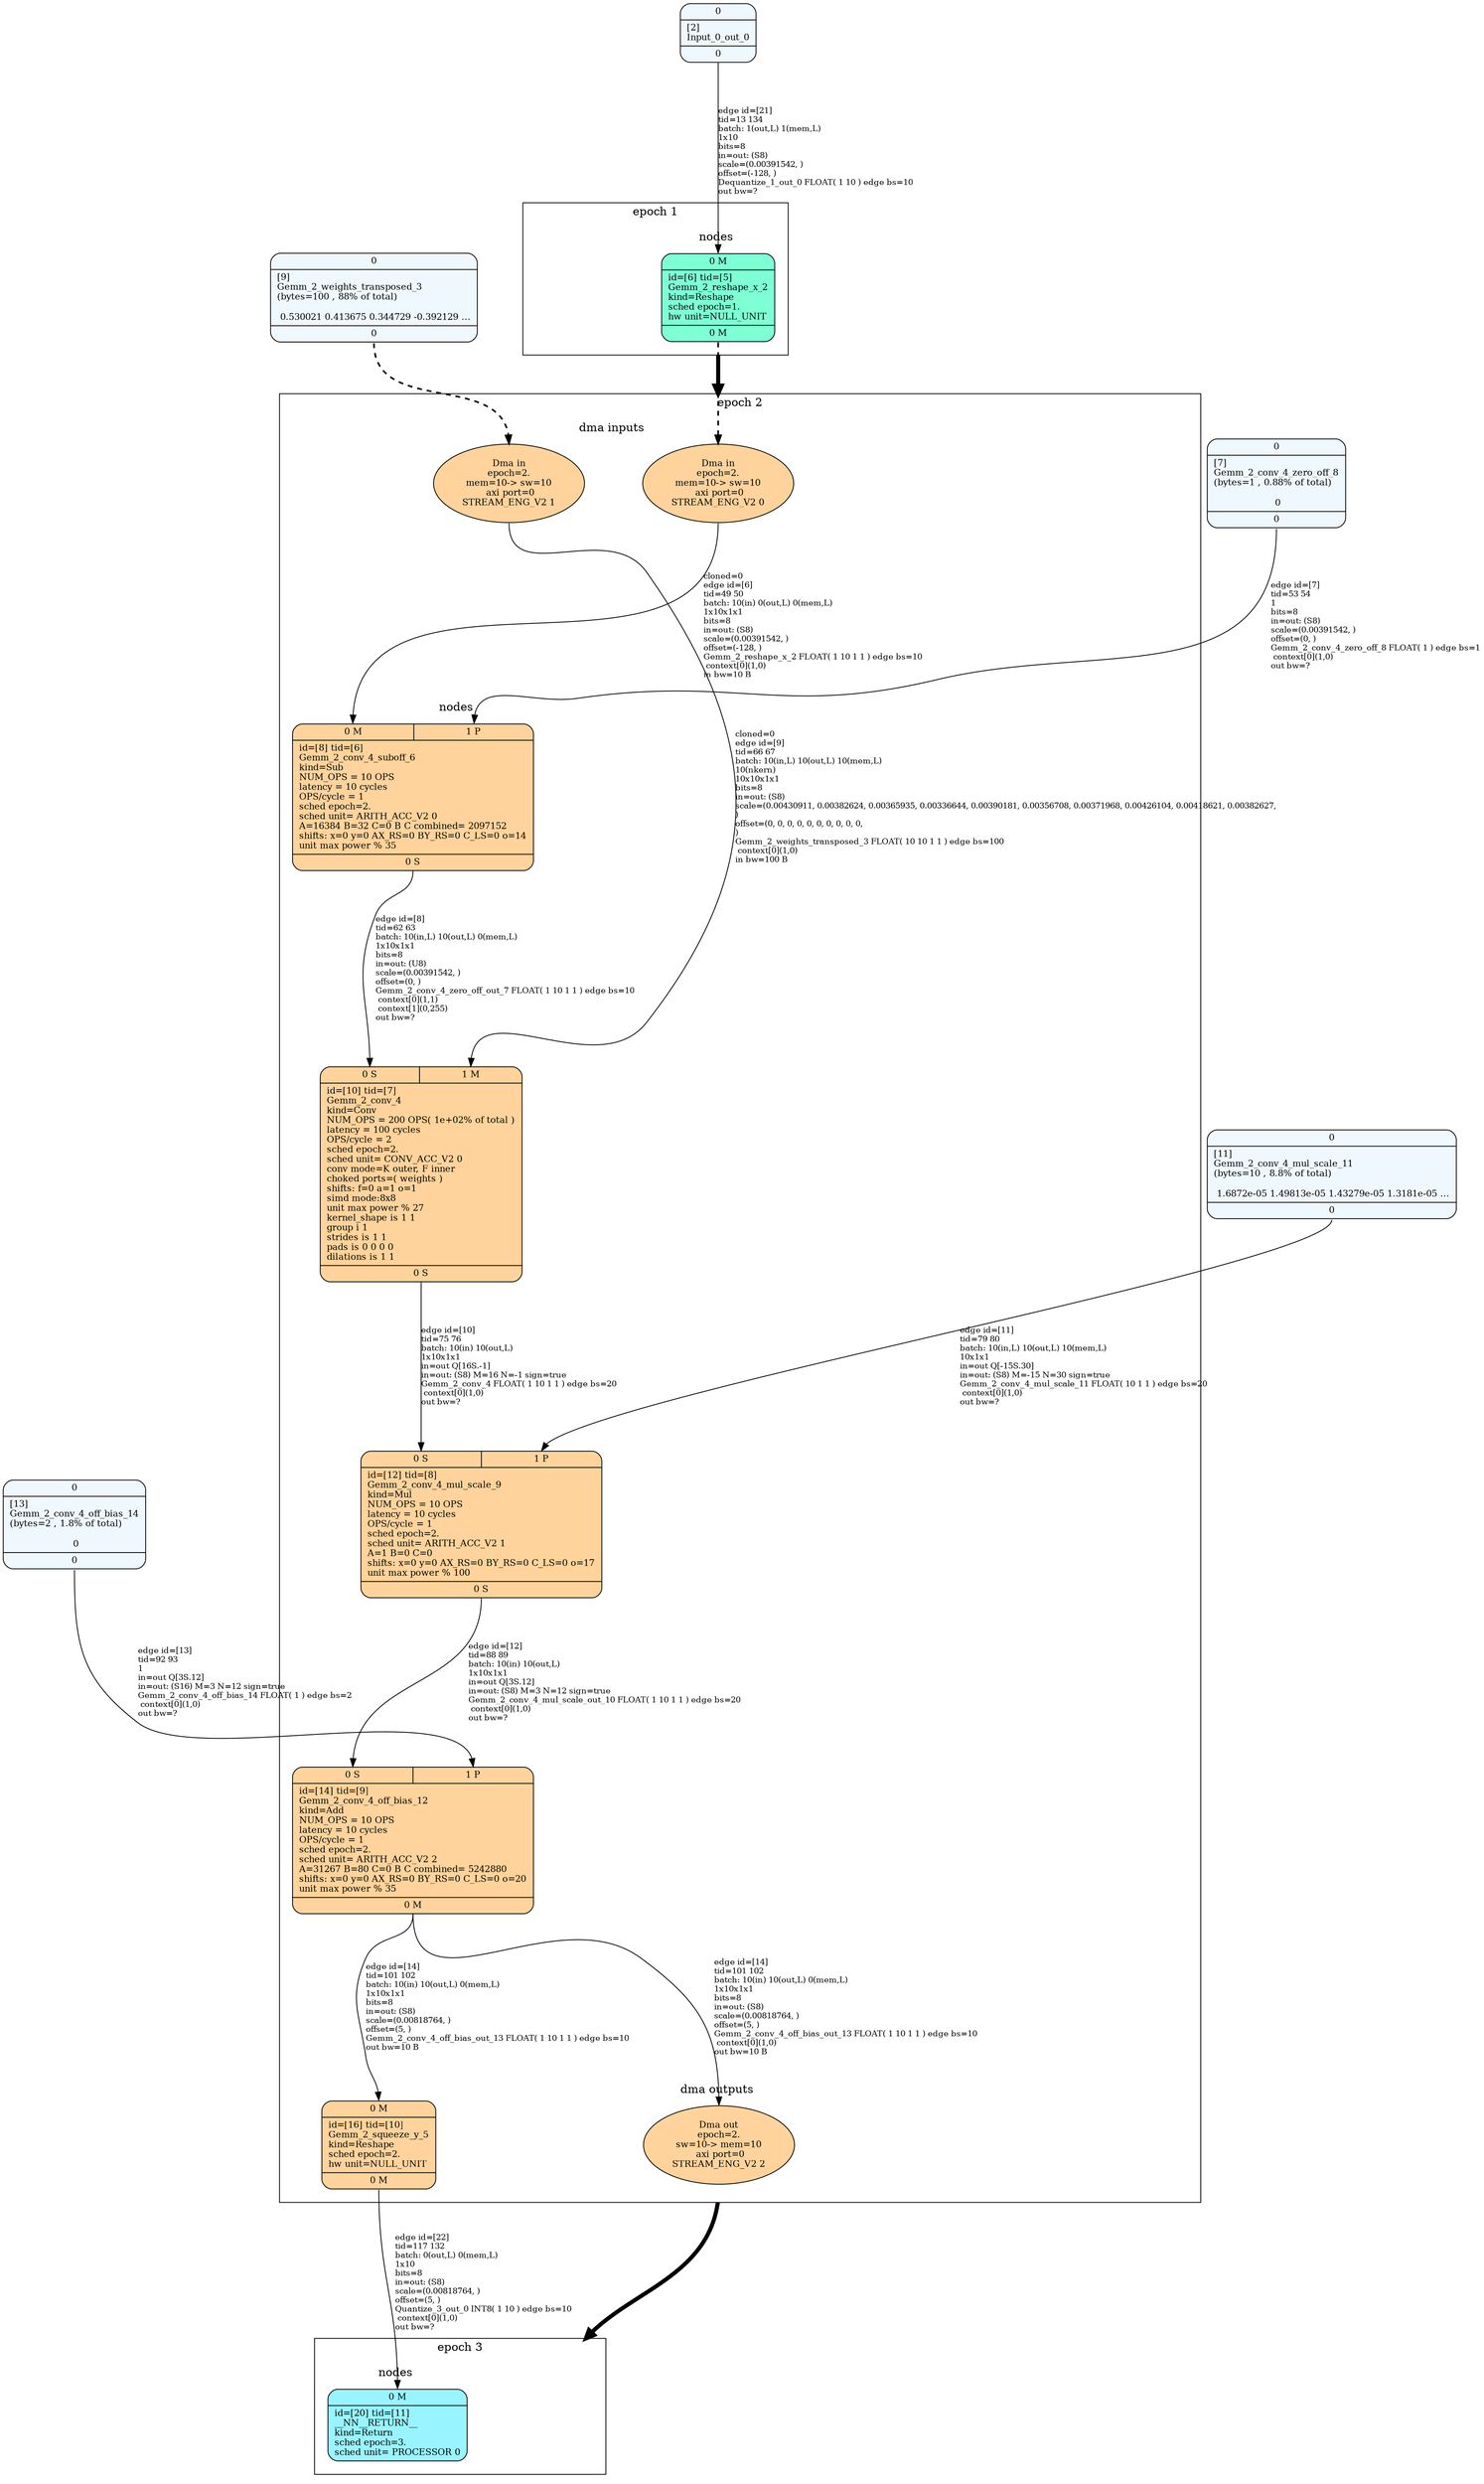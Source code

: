 digraph G {
graph [ fontsize=11 ];
node [ fontsize=11 ];
edge [ fontsize=10 ];
rankdir=BU
ranksep=1.5
nodesep=1
splines=spline
compound=true
Graphinfo [ label="" shape=plaintext, style=rounded, color=black, fontname="Arial-Bold" ];
subgraph cluster_1 { label="epoch 1"; fontsize=14; 
subgraph cluster_1_nodes { label="nodes "; peripheries=0;
Gemm_2_reshape_x_2 ;  }

subgraph cluster_dma_1_in { label=""; peripheries=0;
dummy_1[ style=invis ];  };
 }
subgraph cluster_2 { label="epoch 2"; fontsize=14; 
subgraph cluster_2_nodes { label="nodes "; peripheries=0;
Gemm_2_conv_4_suboff_6 ; Gemm_2_conv_4 ; Gemm_2_conv_4_mul_scale_9 ; Gemm_2_conv_4_off_bias_12 ; Gemm_2_squeeze_y_5 ;  }

subgraph cluster_dma_2_in { label="dma inputs "; peripheries=0;
dma_0i2 ; dma_1i2 ;  };

subgraph cluster_dma_2_out { label="dma outputs "; peripheries=0;
dma_2i2 ;  }
 }
Gemm_2_reshape_x_2:s -> dma_0i2:n [ltail="cluster_1" lhead=cluster_2 strength=1000 penwidth=5];
subgraph cluster_3 { label="epoch 3"; fontsize=14; 
subgraph cluster_3_nodes { label="nodes "; peripheries=0;
__NN__RETURN__ ;  }

subgraph cluster_dma_3_in { label=""; peripheries=0;
dummy_3[ style=invis ];  };
 }
dma_2i2:s -> dummy_3:n [ltail="cluster_2" lhead=cluster_3 strength=1000 penwidth=5];
Gemm_2_conv_4_off_bias_14 [ label="{ { <i0> 0} |  [13]\lGemm_2_conv_4_off_bias_14\l(bytes=2 , 1.8% of total)\l\l 0 | { <o0> 0} }", shape=record, fillcolor="aliceblue", style="rounded,filled"  ] ;
Input_0_out_0 [ label="{ { <i0> 0} |  [2]\lInput_0_out_0 | { <o0> 0} }", shape=record, fillcolor="aliceblue", style="rounded,filled"  ] ;
Gemm_2_weights_transposed_3 [ label="{ { <i0> 0} |  [9]\lGemm_2_weights_transposed_3\l(bytes=100 , 88% of total)\l\l 0.530021 0.413675 0.344729 -0.392129 ... | { <o0> 0} }", shape=record, fillcolor="aliceblue", style="rounded,filled"  ] ;
Gemm_2_conv_4_mul_scale_11 [ label="{ { <i0> 0} |  [11]\lGemm_2_conv_4_mul_scale_11\l(bytes=10 , 8.8% of total)\l\l 1.6872e-05 1.49813e-05 1.43279e-05 1.3181e-05 ... | { <o0> 0} }", shape=record, fillcolor="aliceblue", style="rounded,filled"  ] ;
Gemm_2_conv_4_zero_off_8 [ label="{ { <i0> 0} |  [7]\lGemm_2_conv_4_zero_off_8\l(bytes=1 , 0.88% of total)\l\l 0 | { <o0> 0} }", shape=record, fillcolor="aliceblue", style="rounded,filled"  ] ;
Gemm_2_reshape_x_2 [ label="{ { < i0>  0 M } | id=[6] tid=[5]\lGemm_2_reshape_x_2\lkind=Reshape\lsched epoch=1.\lhw unit=NULL_UNIT\l | { < o0>  0 M } }", shape=record, fillcolor="aquamarine", style="rounded,filled"  ] ;
dma_0i2 [ label="Dma in\nepoch=2.\nmem=10-> sw=10
 axi port=0\nSTREAM_ENG_V2 0", shape=ellipse, width=0.1, fillcolor="burlywood1", style="rounded,filled"  ]
Gemm_2_conv_4_suboff_6 [ label="{ { < i0>  0 M  | < i1>  1 P } | id=[8] tid=[6]\lGemm_2_conv_4_suboff_6\lkind=Sub\lNUM_OPS = 10 OPS\llatency = 10 cycles\lOPS/cycle = 1\lsched epoch=2.\lsched unit= ARITH_ACC_V2 0\lA=16384 B=32 C=0 B C combined= 2097152\lshifts: x=0 y=0 AX_RS=0 BY_RS=0 C_LS=0 o=14\lunit max power % 35\l | { < o0>  0 S } }", shape=record, fillcolor="burlywood1", style="rounded,filled"  ] ;
dma_1i2 [ label="Dma in\nepoch=2.\nmem=10-> sw=10
 axi port=0\nSTREAM_ENG_V2 1", shape=ellipse, width=0.1, fillcolor="burlywood1", style="rounded,filled"  ]
Gemm_2_conv_4 [ label="{ { < i0>  0 S  | < i1>  1 M } | id=[10] tid=[7]\lGemm_2_conv_4\lkind=Conv\lNUM_OPS = 200 OPS( 1e+02% of total )\llatency = 100 cycles\lOPS/cycle = 2\lsched epoch=2.\lsched unit= CONV_ACC_V2 0\lconv mode=K outer, F inner\lchoked ports=( weights  )\lshifts: f=0 a=1 o=1\lsimd mode:8x8\lunit max power % 27\lkernel_shape is 1 1\lgroup i 1\lstrides is 1 1\lpads is 0 0 0 0\ldilations is 1 1\l | { < o0>  0 S } }", shape=record, fillcolor="burlywood1", style="rounded,filled"  ] ;
Gemm_2_conv_4_mul_scale_9 [ label="{ { < i0>  0 S  | < i1>  1 P } | id=[12] tid=[8]\lGemm_2_conv_4_mul_scale_9\lkind=Mul\lNUM_OPS = 10 OPS\llatency = 10 cycles\lOPS/cycle = 1\lsched epoch=2.\lsched unit= ARITH_ACC_V2 1\lA=1 B=0 C=0\lshifts: x=0 y=0 AX_RS=0 BY_RS=0 C_LS=0 o=17\lunit max power % 100\l | { < o0>  0 S } }", shape=record, fillcolor="burlywood1", style="rounded,filled"  ] ;
dma_2i2 [ label="Dma out\nepoch=2.\nsw=10-> mem=10
 axi port=0\nSTREAM_ENG_V2 2", shape=ellipse, width=0.1, fillcolor="burlywood1", style="rounded,filled"  ]
Gemm_2_conv_4_off_bias_12:o0:s->dma_2i2:n [ label="edge id=[14]\ltid=101 102\lbatch: 10(in) 10(out,L) 0(mem,L) \l1x10x1x1\lbits=8\lin=out: (S8)\lscale=(0.00818764, )\loffset=(5, )\lGemm_2_conv_4_off_bias_out_13 FLOAT( 1 10 1 1 ) edge bs=10\l context[0](1,0)\lout bw=10 B\l" ]; 
Gemm_2_conv_4_off_bias_12 [ label="{ { < i0>  0 S  | < i1>  1 P } | id=[14] tid=[9]\lGemm_2_conv_4_off_bias_12\lkind=Add\lNUM_OPS = 10 OPS\llatency = 10 cycles\lOPS/cycle = 1\lsched epoch=2.\lsched unit= ARITH_ACC_V2 2\lA=31267 B=80 C=0 B C combined= 5242880\lshifts: x=0 y=0 AX_RS=0 BY_RS=0 C_LS=0 o=20\lunit max power % 35\l | { < o0>  0 M } }", shape=record, fillcolor="burlywood1", style="rounded,filled"  ] ;
Gemm_2_squeeze_y_5 [ label="{ { < i0>  0 M } | id=[16] tid=[10]\lGemm_2_squeeze_y_5\lkind=Reshape\lsched epoch=2.\lhw unit=NULL_UNIT\l | { < o0>  0 M } }", shape=record, fillcolor="burlywood1", style="rounded,filled"  ] ;
__NN__RETURN__ [ label="{ { < i0>  0 M } | id=[20] tid=[11]\l__NN__RETURN__\lkind=Return\lsched epoch=3.\lsched unit= PROCESSOR 0\l}", shape=record, fillcolor="cadetblue1", style="rounded,filled"  ] ;
Gemm_2_reshape_x_2:o0:s->dma_0i2:n [ penwidth=2, style=dashed  ]; 
dma_0i2:s->Gemm_2_conv_4_suboff_6:i0:n [ label="cloned=0\ledge id=[6]\ltid=49 50\lbatch: 10(in) 0(out,L) 0(mem,L) \l1x10x1x1\lbits=8\lin=out: (S8)\lscale=(0.00391542, )\loffset=(-128, )\lGemm_2_reshape_x_2 FLOAT( 1 10 1 1 ) edge bs=10\l context[0](1,0)\lin bw=10 B\l"   ]; 
Gemm_2_conv_4_zero_off_8:o0:s->Gemm_2_conv_4_suboff_6:i1:n [ label="edge id=[7]\ltid=53 54\l1\lbits=8\lin=out: (S8)\lscale=(0.00391542, )\loffset=(0, )\lGemm_2_conv_4_zero_off_8 FLOAT( 1 ) edge bs=1\l context[0](1,0)\lout bw=?\l" ]; 
Gemm_2_conv_4_suboff_6:o0:s->Gemm_2_conv_4:i0:n [ label="edge id=[8]\ltid=62 63\lbatch: 10(in,L) 10(out,L) 0(mem,L) \l1x10x1x1\lbits=8\lin=out: (U8)\lscale=(0.00391542, )\loffset=(0, )\lGemm_2_conv_4_zero_off_out_7 FLOAT( 1 10 1 1 ) edge bs=10\l context[0](1,1)\l context[1](0,255)\lout bw=?\l" ]; 
Gemm_2_weights_transposed_3:o0:s->dma_1i2:n [ penwidth=2, style=dashed  ]; 
dma_1i2:s->Gemm_2_conv_4:i1:n [ label="cloned=0\ledge id=[9]\ltid=66 67\lbatch: 10(in,L) 10(out,L) 10(mem,L) \l10(nkern) \l10x10x1x1\lbits=8\lin=out: (S8)\lscale=(0.00430911, 0.00382624, 0.00365935, 0.00336644, 0.00390181, 0.00356708, 0.00371968, 0.00426104, 0.00418621, 0.00382627, \l)\loffset=(0, 0, 0, 0, 0, 0, 0, 0, 0, 0, \l)\lGemm_2_weights_transposed_3 FLOAT( 10 10 1 1 ) edge bs=100\l context[0](1,0)\lin bw=100 B\l"   ]; 
Gemm_2_conv_4:o0:s->Gemm_2_conv_4_mul_scale_9:i0:n [ label="edge id=[10]\ltid=75 76\lbatch: 10(in) 10(out,L) \l1x10x1x1\lin=out Q[16S.-1]\lin=out: (S8) M=16 N=-1 sign=true\lGemm_2_conv_4 FLOAT( 1 10 1 1 ) edge bs=20\l context[0](1,0)\lout bw=?\l" ]; 
Gemm_2_conv_4_mul_scale_11:o0:s->Gemm_2_conv_4_mul_scale_9:i1:n [ label="edge id=[11]\ltid=79 80\lbatch: 10(in,L) 10(out,L) 10(mem,L) \l10x1x1\lin=out Q[-15S.30]\lin=out: (S8) M=-15 N=30 sign=true\lGemm_2_conv_4_mul_scale_11 FLOAT( 10 1 1 ) edge bs=20\l context[0](1,0)\lout bw=?\l" ]; 
Gemm_2_conv_4_mul_scale_9:o0:s->Gemm_2_conv_4_off_bias_12:i0:n [ label="edge id=[12]\ltid=88 89\lbatch: 10(in) 10(out,L) \l1x10x1x1\lin=out Q[3S.12]\lin=out: (S8) M=3 N=12 sign=true\lGemm_2_conv_4_mul_scale_out_10 FLOAT( 1 10 1 1 ) edge bs=20\l context[0](1,0)\lout bw=?\l" ]; 
Gemm_2_conv_4_off_bias_14:o0:s->Gemm_2_conv_4_off_bias_12:i1:n [ label="edge id=[13]\ltid=92 93\l1\lin=out Q[3S.12]\lin=out: (S16) M=3 N=12 sign=true\lGemm_2_conv_4_off_bias_14 FLOAT( 1 ) edge bs=2\l context[0](1,0)\lout bw=?\l" ]; 
Gemm_2_conv_4_off_bias_12:o0:s->Gemm_2_squeeze_y_5:i0:n [ label="edge id=[14]\ltid=101 102\lbatch: 10(in) 10(out,L) 0(mem,L) \l1x10x1x1\lbits=8\lin=out: (S8)\lscale=(0.00818764, )\loffset=(5, )\lGemm_2_conv_4_off_bias_out_13 FLOAT( 1 10 1 1 ) edge bs=10\lout bw=10 B\l" ]; 
Input_0_out_0:o0:s->Gemm_2_reshape_x_2:i0:n [ label="edge id=[21]\ltid=13 134\lbatch: 1(out,L) 1(mem,L) \l1x10\lbits=8\lin=out: (S8)\lscale=(0.00391542, )\loffset=(-128, )\lDequantize_1_out_0 FLOAT( 1 10 ) edge bs=10\lout bw=?\l" ]; 
Gemm_2_squeeze_y_5:o0:s->__NN__RETURN__:i0:n [ label="edge id=[22]\ltid=117 132\lbatch: 0(out,L) 0(mem,L) \l1x10\lbits=8\lin=out: (S8)\lscale=(0.00818764, )\loffset=(5, )\lQuantize_3_out_0 INT8( 1 10 ) edge bs=10\l context[0](1,0)\lout bw=?\l" ]; 
}
